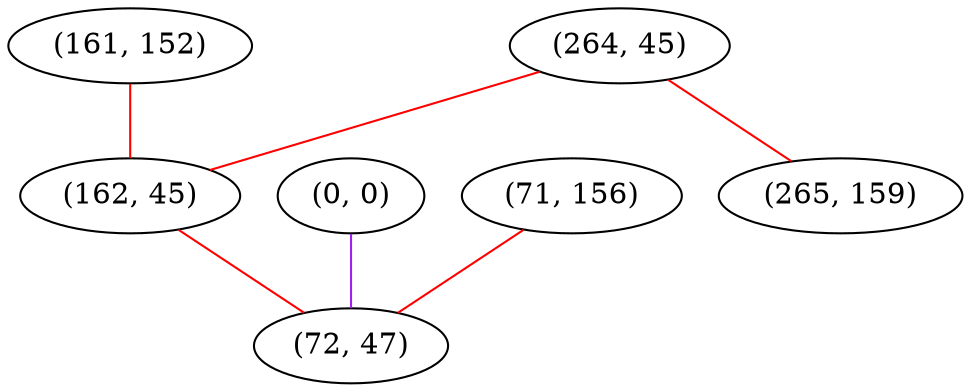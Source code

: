 graph "" {
"(161, 152)";
"(0, 0)";
"(264, 45)";
"(162, 45)";
"(265, 159)";
"(71, 156)";
"(72, 47)";
"(161, 152)" -- "(162, 45)"  [color=red, key=0, weight=1];
"(0, 0)" -- "(72, 47)"  [color=purple, key=0, weight=4];
"(264, 45)" -- "(162, 45)"  [color=red, key=0, weight=1];
"(264, 45)" -- "(265, 159)"  [color=red, key=0, weight=1];
"(162, 45)" -- "(72, 47)"  [color=red, key=0, weight=1];
"(71, 156)" -- "(72, 47)"  [color=red, key=0, weight=1];
}
